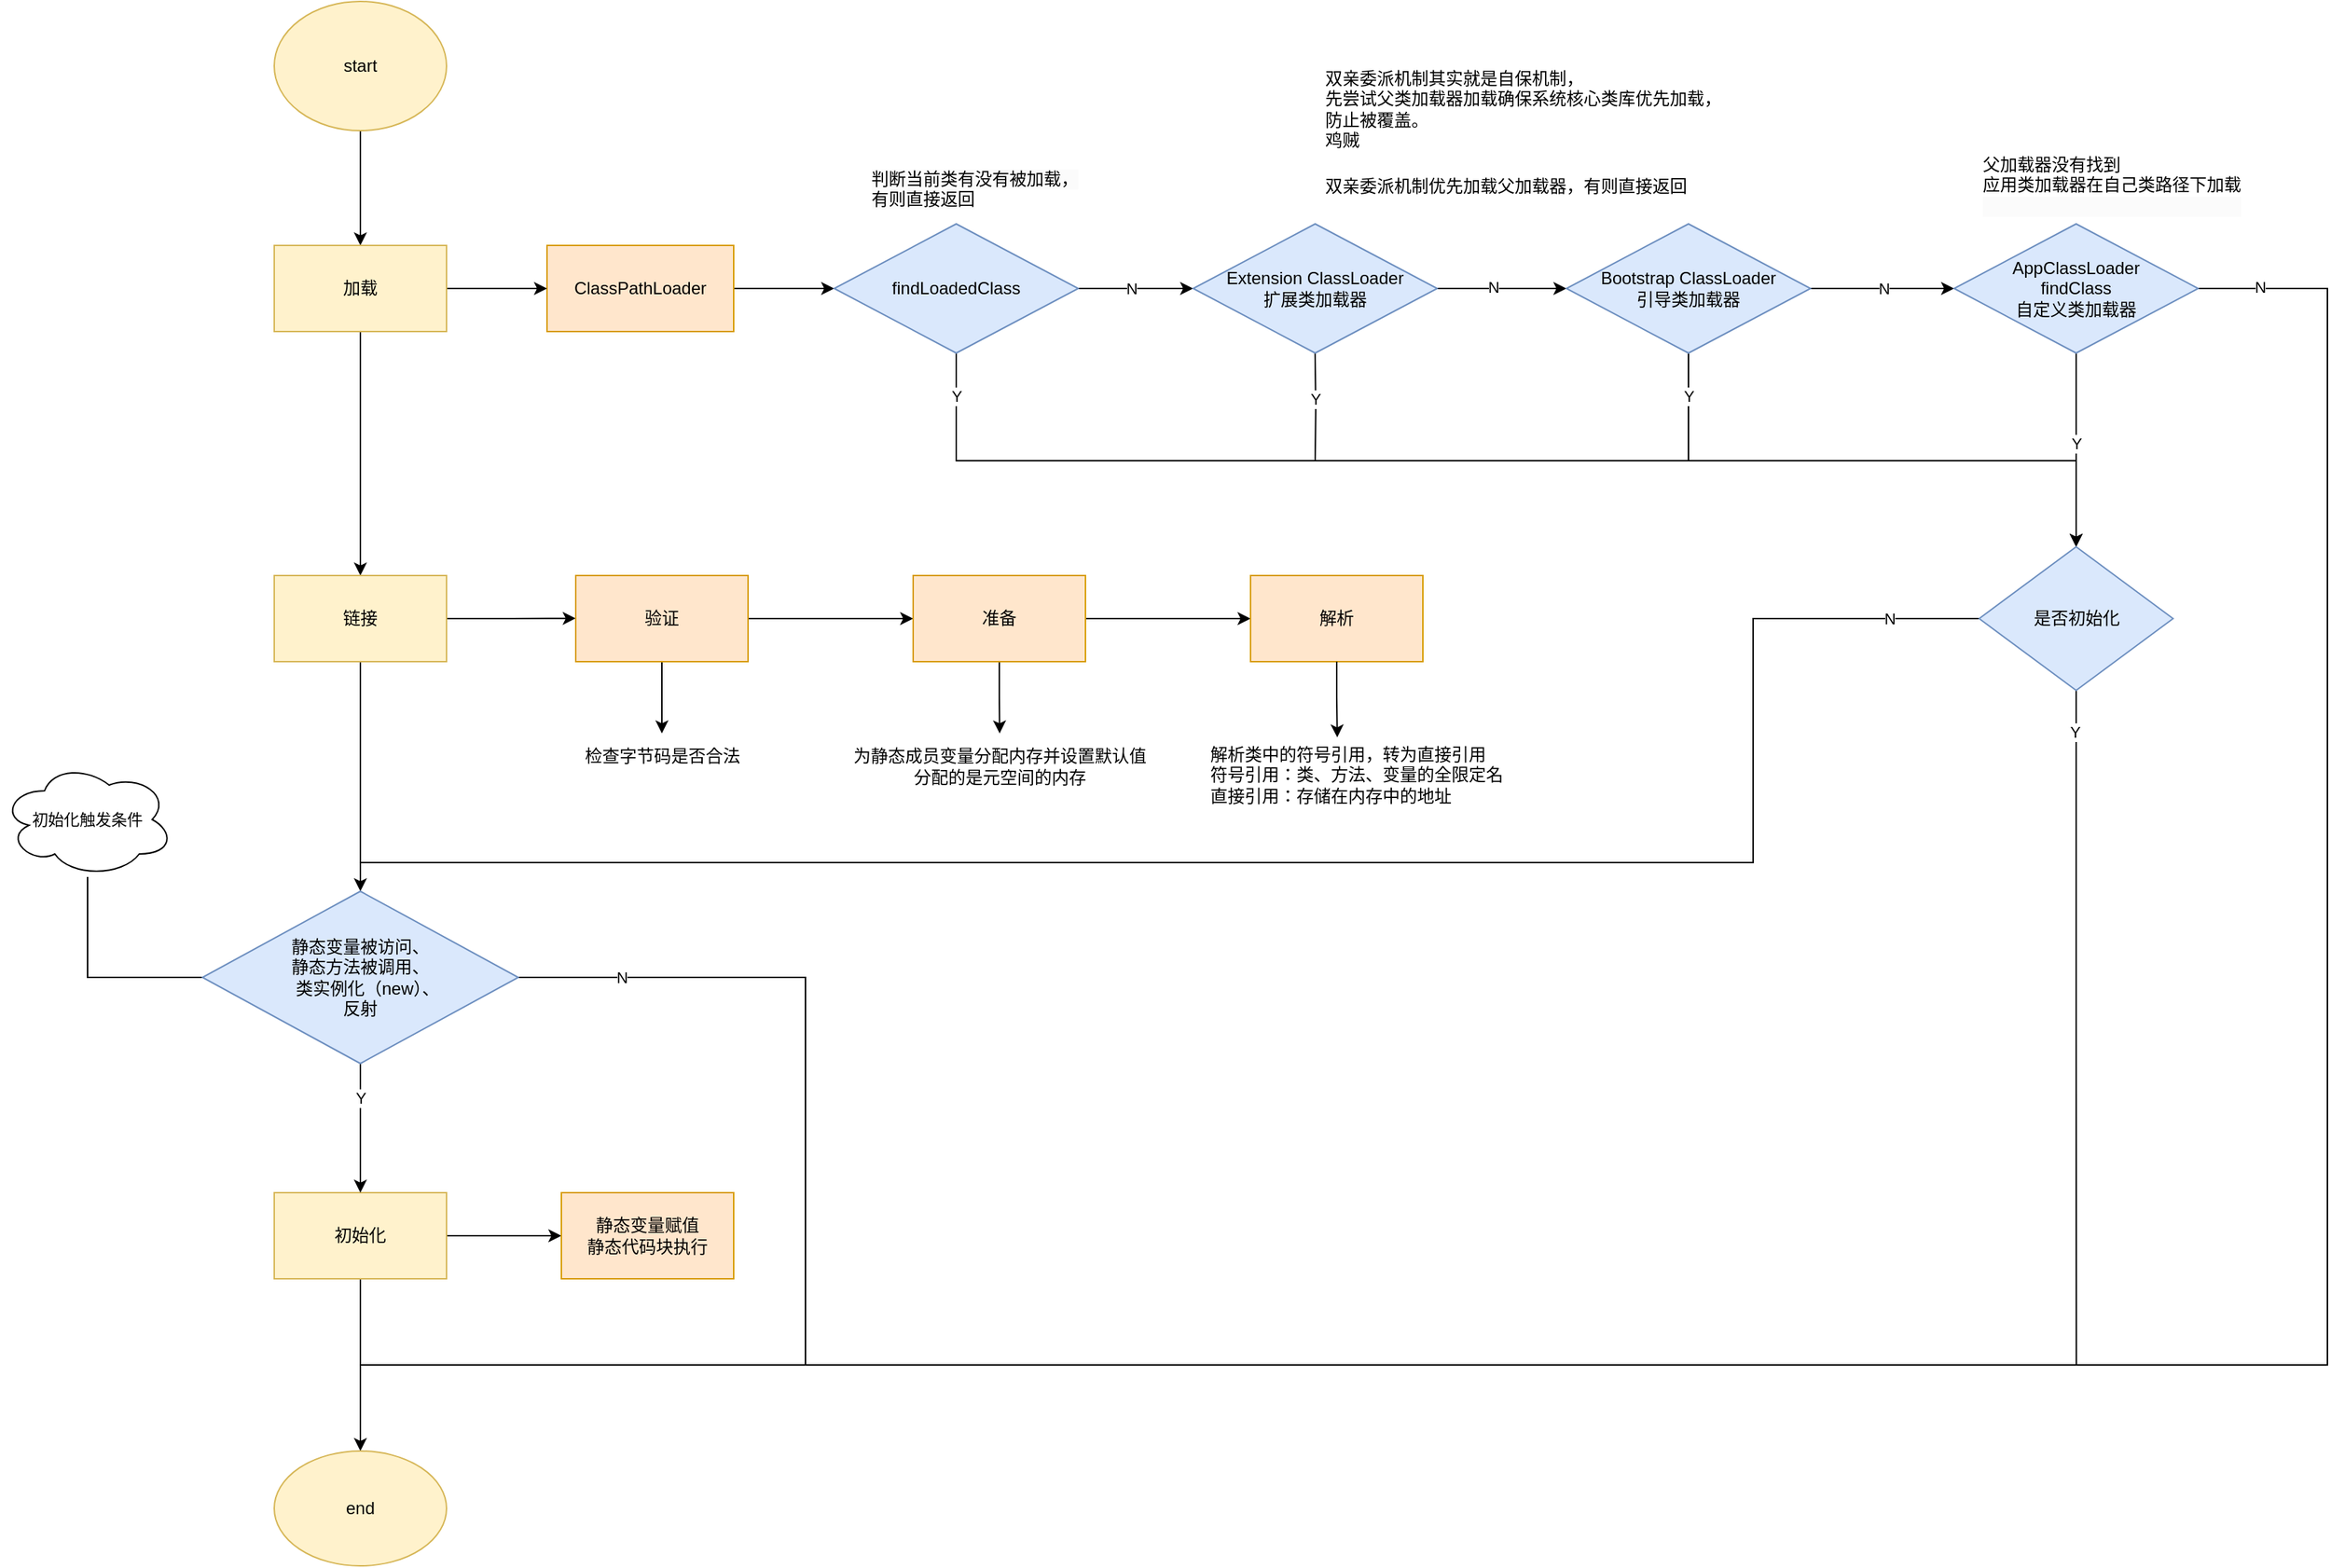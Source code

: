 <mxfile version="24.8.6">
  <diagram name="第 1 页" id="nz_lD5bH0a3m_Coh5EJj">
    <mxGraphModel dx="3055" dy="1382" grid="1" gridSize="10" guides="1" tooltips="1" connect="1" arrows="1" fold="1" page="1" pageScale="1" pageWidth="827" pageHeight="1169" math="0" shadow="0">
      <root>
        <mxCell id="0" />
        <mxCell id="1" parent="0" />
        <mxCell id="mTcCyP0DI4RUbfK708Mu-49" style="edgeStyle=orthogonalEdgeStyle;rounded=0;orthogonalLoop=1;jettySize=auto;html=1;exitX=1;exitY=0.5;exitDx=0;exitDy=0;entryX=0;entryY=0.5;entryDx=0;entryDy=0;" edge="1" parent="1" source="mTcCyP0DI4RUbfK708Mu-1" target="mTcCyP0DI4RUbfK708Mu-28">
          <mxGeometry relative="1" as="geometry" />
        </mxCell>
        <mxCell id="mTcCyP0DI4RUbfK708Mu-1" value="&lt;span style=&quot;text-align: left; text-wrap-mode: nowrap;&quot;&gt;ClassPathLoader&lt;/span&gt;" style="rounded=0;whiteSpace=wrap;html=1;fillColor=#ffe6cc;strokeColor=#d79b00;" vertex="1" parent="1">
          <mxGeometry x="60" y="490" width="130" height="60" as="geometry" />
        </mxCell>
        <mxCell id="mTcCyP0DI4RUbfK708Mu-60" style="edgeStyle=orthogonalEdgeStyle;rounded=0;orthogonalLoop=1;jettySize=auto;html=1;exitX=0.5;exitY=1;exitDx=0;exitDy=0;entryX=0.5;entryY=0;entryDx=0;entryDy=0;" edge="1" parent="1" source="mTcCyP0DI4RUbfK708Mu-23" target="mTcCyP0DI4RUbfK708Mu-24">
          <mxGeometry relative="1" as="geometry" />
        </mxCell>
        <mxCell id="mTcCyP0DI4RUbfK708Mu-23" value="start" style="ellipse;whiteSpace=wrap;html=1;fillColor=#fff2cc;strokeColor=#d6b656;" vertex="1" parent="1">
          <mxGeometry x="-130" y="320" width="120" height="90" as="geometry" />
        </mxCell>
        <mxCell id="mTcCyP0DI4RUbfK708Mu-48" style="edgeStyle=orthogonalEdgeStyle;rounded=0;orthogonalLoop=1;jettySize=auto;html=1;exitX=1;exitY=0.5;exitDx=0;exitDy=0;entryX=0;entryY=0.5;entryDx=0;entryDy=0;" edge="1" parent="1" source="mTcCyP0DI4RUbfK708Mu-24" target="mTcCyP0DI4RUbfK708Mu-1">
          <mxGeometry relative="1" as="geometry" />
        </mxCell>
        <mxCell id="mTcCyP0DI4RUbfK708Mu-57" style="edgeStyle=orthogonalEdgeStyle;rounded=0;orthogonalLoop=1;jettySize=auto;html=1;exitX=0.5;exitY=1;exitDx=0;exitDy=0;entryX=0.5;entryY=0;entryDx=0;entryDy=0;" edge="1" parent="1" source="mTcCyP0DI4RUbfK708Mu-24" target="mTcCyP0DI4RUbfK708Mu-25">
          <mxGeometry relative="1" as="geometry" />
        </mxCell>
        <mxCell id="mTcCyP0DI4RUbfK708Mu-24" value="加载" style="rounded=0;whiteSpace=wrap;html=1;fillColor=#fff2cc;strokeColor=#d6b656;" vertex="1" parent="1">
          <mxGeometry x="-130" y="490" width="120" height="60" as="geometry" />
        </mxCell>
        <mxCell id="mTcCyP0DI4RUbfK708Mu-66" style="edgeStyle=orthogonalEdgeStyle;rounded=0;orthogonalLoop=1;jettySize=auto;html=1;exitX=1;exitY=0.5;exitDx=0;exitDy=0;" edge="1" parent="1" source="mTcCyP0DI4RUbfK708Mu-25">
          <mxGeometry relative="1" as="geometry">
            <mxPoint x="80" y="749.842" as="targetPoint" />
          </mxGeometry>
        </mxCell>
        <mxCell id="mTcCyP0DI4RUbfK708Mu-84" style="edgeStyle=orthogonalEdgeStyle;rounded=0;orthogonalLoop=1;jettySize=auto;html=1;exitX=0.5;exitY=1;exitDx=0;exitDy=0;entryX=0.5;entryY=0;entryDx=0;entryDy=0;" edge="1" parent="1" source="mTcCyP0DI4RUbfK708Mu-25" target="mTcCyP0DI4RUbfK708Mu-82">
          <mxGeometry relative="1" as="geometry" />
        </mxCell>
        <mxCell id="mTcCyP0DI4RUbfK708Mu-25" value="链接" style="rounded=0;whiteSpace=wrap;html=1;fillColor=#fff2cc;strokeColor=#d6b656;" vertex="1" parent="1">
          <mxGeometry x="-130" y="720" width="120" height="60" as="geometry" />
        </mxCell>
        <mxCell id="mTcCyP0DI4RUbfK708Mu-34" style="edgeStyle=orthogonalEdgeStyle;rounded=0;orthogonalLoop=1;jettySize=auto;html=1;exitX=0.5;exitY=1;exitDx=0;exitDy=0;entryX=0.5;entryY=0;entryDx=0;entryDy=0;strokeColor=default;" edge="1" parent="1" source="mTcCyP0DI4RUbfK708Mu-26" target="mTcCyP0DI4RUbfK708Mu-33">
          <mxGeometry relative="1" as="geometry" />
        </mxCell>
        <mxCell id="mTcCyP0DI4RUbfK708Mu-96" value="" style="edgeStyle=orthogonalEdgeStyle;rounded=0;orthogonalLoop=1;jettySize=auto;html=1;" edge="1" parent="1" source="mTcCyP0DI4RUbfK708Mu-26" target="mTcCyP0DI4RUbfK708Mu-95">
          <mxGeometry relative="1" as="geometry" />
        </mxCell>
        <mxCell id="mTcCyP0DI4RUbfK708Mu-26" value="初始化" style="rounded=0;whiteSpace=wrap;html=1;fillColor=#fff2cc;strokeColor=#d6b656;" vertex="1" parent="1">
          <mxGeometry x="-130" y="1150" width="120" height="60" as="geometry" />
        </mxCell>
        <mxCell id="mTcCyP0DI4RUbfK708Mu-31" style="edgeStyle=orthogonalEdgeStyle;rounded=0;orthogonalLoop=1;jettySize=auto;html=1;exitX=1;exitY=0.5;exitDx=0;exitDy=0;" edge="1" parent="1" source="mTcCyP0DI4RUbfK708Mu-28">
          <mxGeometry relative="1" as="geometry">
            <mxPoint x="510" y="520" as="targetPoint" />
          </mxGeometry>
        </mxCell>
        <mxCell id="mTcCyP0DI4RUbfK708Mu-32" value="N" style="edgeLabel;html=1;align=center;verticalAlign=middle;resizable=0;points=[];" vertex="1" connectable="0" parent="mTcCyP0DI4RUbfK708Mu-31">
          <mxGeometry x="-0.086" relative="1" as="geometry">
            <mxPoint as="offset" />
          </mxGeometry>
        </mxCell>
        <mxCell id="mTcCyP0DI4RUbfK708Mu-78" style="edgeStyle=orthogonalEdgeStyle;rounded=0;orthogonalLoop=1;jettySize=auto;html=1;exitX=0.5;exitY=1;exitDx=0;exitDy=0;" edge="1" parent="1" source="mTcCyP0DI4RUbfK708Mu-28" target="mTcCyP0DI4RUbfK708Mu-102">
          <mxGeometry relative="1" as="geometry">
            <mxPoint x="345.263" y="600" as="targetPoint" />
            <Array as="points">
              <mxPoint x="345" y="640" />
              <mxPoint x="1125" y="640" />
            </Array>
          </mxGeometry>
        </mxCell>
        <mxCell id="mTcCyP0DI4RUbfK708Mu-109" value="Y" style="edgeLabel;html=1;align=center;verticalAlign=middle;resizable=0;points=[];" vertex="1" connectable="0" parent="mTcCyP0DI4RUbfK708Mu-78">
          <mxGeometry x="-0.972" relative="1" as="geometry">
            <mxPoint y="17" as="offset" />
          </mxGeometry>
        </mxCell>
        <mxCell id="mTcCyP0DI4RUbfK708Mu-28" value="findLoadedClass" style="rhombus;whiteSpace=wrap;html=1;fillColor=#dae8fc;strokeColor=#6c8ebf;" vertex="1" parent="1">
          <mxGeometry x="260" y="475" width="170" height="90" as="geometry" />
        </mxCell>
        <mxCell id="mTcCyP0DI4RUbfK708Mu-33" value="end" style="ellipse;whiteSpace=wrap;html=1;fillColor=#fff2cc;strokeColor=#d6b656;" vertex="1" parent="1">
          <mxGeometry x="-130" y="1330" width="120" height="80" as="geometry" />
        </mxCell>
        <mxCell id="mTcCyP0DI4RUbfK708Mu-40" style="edgeStyle=orthogonalEdgeStyle;rounded=0;orthogonalLoop=1;jettySize=auto;html=1;exitX=1;exitY=0.5;exitDx=0;exitDy=0;" edge="1" parent="1" source="mTcCyP0DI4RUbfK708Mu-39">
          <mxGeometry relative="1" as="geometry">
            <mxPoint x="770" y="520" as="targetPoint" />
          </mxGeometry>
        </mxCell>
        <mxCell id="mTcCyP0DI4RUbfK708Mu-42" value="N" style="edgeLabel;html=1;align=center;verticalAlign=middle;resizable=0;points=[];" vertex="1" connectable="0" parent="mTcCyP0DI4RUbfK708Mu-40">
          <mxGeometry x="-0.141" y="1" relative="1" as="geometry">
            <mxPoint as="offset" />
          </mxGeometry>
        </mxCell>
        <mxCell id="mTcCyP0DI4RUbfK708Mu-110" style="edgeStyle=orthogonalEdgeStyle;rounded=0;orthogonalLoop=1;jettySize=auto;html=1;exitX=0.5;exitY=1;exitDx=0;exitDy=0;endArrow=none;endFill=0;jumpSize=12;" edge="1" parent="1">
          <mxGeometry relative="1" as="geometry">
            <mxPoint x="595" y="640" as="targetPoint" />
            <mxPoint x="594.94" y="565" as="sourcePoint" />
          </mxGeometry>
        </mxCell>
        <mxCell id="mTcCyP0DI4RUbfK708Mu-112" value="Y" style="edgeLabel;html=1;align=center;verticalAlign=middle;resizable=0;points=[];" vertex="1" connectable="0" parent="mTcCyP0DI4RUbfK708Mu-110">
          <mxGeometry x="-0.15" y="-1" relative="1" as="geometry">
            <mxPoint as="offset" />
          </mxGeometry>
        </mxCell>
        <mxCell id="mTcCyP0DI4RUbfK708Mu-39" value="Extension ClassLoader&lt;div&gt;扩展类加载器&lt;/div&gt;" style="rhombus;whiteSpace=wrap;html=1;fillColor=#dae8fc;strokeColor=#6c8ebf;" vertex="1" parent="1">
          <mxGeometry x="510" y="475" width="170" height="90" as="geometry" />
        </mxCell>
        <mxCell id="mTcCyP0DI4RUbfK708Mu-46" style="edgeStyle=orthogonalEdgeStyle;rounded=0;orthogonalLoop=1;jettySize=auto;html=1;exitX=1;exitY=0.5;exitDx=0;exitDy=0;endArrow=classic;endFill=1;" edge="1" parent="1" source="mTcCyP0DI4RUbfK708Mu-44">
          <mxGeometry relative="1" as="geometry">
            <mxPoint x="1040" y="520" as="targetPoint" />
          </mxGeometry>
        </mxCell>
        <mxCell id="mTcCyP0DI4RUbfK708Mu-47" value="N" style="edgeLabel;html=1;align=center;verticalAlign=middle;resizable=0;points=[];" vertex="1" connectable="0" parent="mTcCyP0DI4RUbfK708Mu-46">
          <mxGeometry x="-0.005" y="1" relative="1" as="geometry">
            <mxPoint as="offset" />
          </mxGeometry>
        </mxCell>
        <mxCell id="mTcCyP0DI4RUbfK708Mu-111" style="edgeStyle=orthogonalEdgeStyle;rounded=0;orthogonalLoop=1;jettySize=auto;html=1;exitX=0.5;exitY=1;exitDx=0;exitDy=0;endArrow=none;endFill=0;" edge="1" parent="1" source="mTcCyP0DI4RUbfK708Mu-44">
          <mxGeometry relative="1" as="geometry">
            <mxPoint x="855" y="640" as="targetPoint" />
          </mxGeometry>
        </mxCell>
        <mxCell id="mTcCyP0DI4RUbfK708Mu-113" value="Y" style="edgeLabel;html=1;align=center;verticalAlign=middle;resizable=0;points=[];" vertex="1" connectable="0" parent="mTcCyP0DI4RUbfK708Mu-111">
          <mxGeometry x="-0.253" relative="1" as="geometry">
            <mxPoint y="2" as="offset" />
          </mxGeometry>
        </mxCell>
        <mxCell id="mTcCyP0DI4RUbfK708Mu-44" value="Bootstrap ClassLoader&lt;div&gt;引导类加载器&lt;/div&gt;" style="rhombus;whiteSpace=wrap;html=1;fillColor=#dae8fc;strokeColor=#6c8ebf;" vertex="1" parent="1">
          <mxGeometry x="770" y="475" width="170" height="90" as="geometry" />
        </mxCell>
        <mxCell id="mTcCyP0DI4RUbfK708Mu-98" style="edgeStyle=orthogonalEdgeStyle;rounded=0;orthogonalLoop=1;jettySize=auto;html=1;exitX=1;exitY=0.5;exitDx=0;exitDy=0;endArrow=none;endFill=0;" edge="1" parent="1" source="mTcCyP0DI4RUbfK708Mu-56">
          <mxGeometry relative="1" as="geometry">
            <mxPoint x="240" y="1270" as="targetPoint" />
            <Array as="points">
              <mxPoint x="1300" y="520" />
              <mxPoint x="1300" y="1270" />
            </Array>
          </mxGeometry>
        </mxCell>
        <mxCell id="mTcCyP0DI4RUbfK708Mu-99" value="N" style="edgeLabel;html=1;align=center;verticalAlign=middle;resizable=0;points=[];" vertex="1" connectable="0" parent="mTcCyP0DI4RUbfK708Mu-98">
          <mxGeometry x="-0.955" y="1" relative="1" as="geometry">
            <mxPoint as="offset" />
          </mxGeometry>
        </mxCell>
        <mxCell id="mTcCyP0DI4RUbfK708Mu-103" style="edgeStyle=orthogonalEdgeStyle;rounded=0;orthogonalLoop=1;jettySize=auto;html=1;exitX=0.5;exitY=1;exitDx=0;exitDy=0;entryX=0.5;entryY=0;entryDx=0;entryDy=0;" edge="1" parent="1" source="mTcCyP0DI4RUbfK708Mu-56" target="mTcCyP0DI4RUbfK708Mu-102">
          <mxGeometry relative="1" as="geometry" />
        </mxCell>
        <mxCell id="mTcCyP0DI4RUbfK708Mu-104" value="Y" style="edgeLabel;html=1;align=center;verticalAlign=middle;resizable=0;points=[];" vertex="1" connectable="0" parent="mTcCyP0DI4RUbfK708Mu-103">
          <mxGeometry x="-0.079" y="1" relative="1" as="geometry">
            <mxPoint x="-1" y="1" as="offset" />
          </mxGeometry>
        </mxCell>
        <mxCell id="mTcCyP0DI4RUbfK708Mu-56" value="&lt;div&gt;AppClassLoader&lt;/div&gt;findClass&lt;div&gt;自定义类加载器&lt;/div&gt;" style="rhombus;whiteSpace=wrap;html=1;fillColor=#dae8fc;strokeColor=#6c8ebf;" vertex="1" parent="1">
          <mxGeometry x="1040" y="475" width="170" height="90" as="geometry" />
        </mxCell>
        <mxCell id="mTcCyP0DI4RUbfK708Mu-68" style="edgeStyle=orthogonalEdgeStyle;rounded=0;orthogonalLoop=1;jettySize=auto;html=1;exitX=1;exitY=0.5;exitDx=0;exitDy=0;entryX=0;entryY=0.5;entryDx=0;entryDy=0;" edge="1" parent="1" source="mTcCyP0DI4RUbfK708Mu-67" target="mTcCyP0DI4RUbfK708Mu-69">
          <mxGeometry relative="1" as="geometry">
            <mxPoint x="280" y="749.842" as="targetPoint" />
          </mxGeometry>
        </mxCell>
        <mxCell id="mTcCyP0DI4RUbfK708Mu-72" style="edgeStyle=orthogonalEdgeStyle;rounded=0;orthogonalLoop=1;jettySize=auto;html=1;exitX=0.5;exitY=1;exitDx=0;exitDy=0;" edge="1" parent="1" source="mTcCyP0DI4RUbfK708Mu-67">
          <mxGeometry relative="1" as="geometry">
            <mxPoint x="140" y="830" as="targetPoint" />
          </mxGeometry>
        </mxCell>
        <mxCell id="mTcCyP0DI4RUbfK708Mu-67" value="验证" style="rounded=0;whiteSpace=wrap;html=1;fillColor=#ffe6cc;strokeColor=#d79b00;" vertex="1" parent="1">
          <mxGeometry x="80" y="720" width="120" height="60" as="geometry" />
        </mxCell>
        <mxCell id="mTcCyP0DI4RUbfK708Mu-70" style="edgeStyle=orthogonalEdgeStyle;rounded=0;orthogonalLoop=1;jettySize=auto;html=1;exitX=1;exitY=0.5;exitDx=0;exitDy=0;entryX=0;entryY=0.5;entryDx=0;entryDy=0;" edge="1" parent="1" source="mTcCyP0DI4RUbfK708Mu-69" target="mTcCyP0DI4RUbfK708Mu-71">
          <mxGeometry relative="1" as="geometry">
            <mxPoint x="520" y="749.842" as="targetPoint" />
          </mxGeometry>
        </mxCell>
        <mxCell id="mTcCyP0DI4RUbfK708Mu-74" style="edgeStyle=orthogonalEdgeStyle;rounded=0;orthogonalLoop=1;jettySize=auto;html=1;exitX=0.5;exitY=1;exitDx=0;exitDy=0;" edge="1" parent="1" source="mTcCyP0DI4RUbfK708Mu-69">
          <mxGeometry relative="1" as="geometry">
            <mxPoint x="375.263" y="830" as="targetPoint" />
          </mxGeometry>
        </mxCell>
        <mxCell id="mTcCyP0DI4RUbfK708Mu-69" value="准备" style="rounded=0;whiteSpace=wrap;html=1;fillColor=#ffe6cc;strokeColor=#d79b00;" vertex="1" parent="1">
          <mxGeometry x="315" y="720" width="120" height="60" as="geometry" />
        </mxCell>
        <mxCell id="mTcCyP0DI4RUbfK708Mu-71" value="解析" style="rounded=0;whiteSpace=wrap;html=1;fillColor=#ffe6cc;strokeColor=#d79b00;" vertex="1" parent="1">
          <mxGeometry x="550" y="720" width="120" height="60" as="geometry" />
        </mxCell>
        <mxCell id="mTcCyP0DI4RUbfK708Mu-73" value="检查字节码是否合法" style="text;html=1;align=center;verticalAlign=middle;resizable=0;points=[];autosize=1;strokeColor=none;fillColor=none;" vertex="1" parent="1">
          <mxGeometry x="75" y="831" width="130" height="30" as="geometry" />
        </mxCell>
        <mxCell id="mTcCyP0DI4RUbfK708Mu-75" value="为静态成员变量分配内存并设置默认值&lt;div&gt;分配的是元空间的内存&lt;/div&gt;" style="text;html=1;align=center;verticalAlign=middle;resizable=0;points=[];autosize=1;strokeColor=none;fillColor=none;" vertex="1" parent="1">
          <mxGeometry x="260" y="833" width="230" height="40" as="geometry" />
        </mxCell>
        <mxCell id="mTcCyP0DI4RUbfK708Mu-77" value="解析类中的符号引用，转为直接引用&lt;div&gt;符号引用：类、方法、变量的全限定名&lt;/div&gt;&lt;div&gt;直接引用：存储在内存中的地址&lt;/div&gt;" style="text;html=1;align=left;verticalAlign=middle;resizable=0;points=[];autosize=1;strokeColor=none;fillColor=none;" vertex="1" parent="1">
          <mxGeometry x="520" y="829" width="230" height="60" as="geometry" />
        </mxCell>
        <mxCell id="mTcCyP0DI4RUbfK708Mu-86" style="edgeStyle=orthogonalEdgeStyle;rounded=0;orthogonalLoop=1;jettySize=auto;html=1;exitX=0.5;exitY=1;exitDx=0;exitDy=0;entryX=0.5;entryY=0;entryDx=0;entryDy=0;" edge="1" parent="1" source="mTcCyP0DI4RUbfK708Mu-82" target="mTcCyP0DI4RUbfK708Mu-26">
          <mxGeometry relative="1" as="geometry" />
        </mxCell>
        <mxCell id="mTcCyP0DI4RUbfK708Mu-89" value="Y" style="edgeLabel;html=1;align=center;verticalAlign=middle;resizable=0;points=[];" vertex="1" connectable="0" parent="mTcCyP0DI4RUbfK708Mu-86">
          <mxGeometry x="-0.471" y="-1" relative="1" as="geometry">
            <mxPoint x="1" as="offset" />
          </mxGeometry>
        </mxCell>
        <mxCell id="mTcCyP0DI4RUbfK708Mu-88" style="edgeStyle=orthogonalEdgeStyle;rounded=0;orthogonalLoop=1;jettySize=auto;html=1;exitX=0;exitY=0.5;exitDx=0;exitDy=0;endArrow=none;endFill=0;" edge="1" parent="1" source="mTcCyP0DI4RUbfK708Mu-82" target="mTcCyP0DI4RUbfK708Mu-87">
          <mxGeometry relative="1" as="geometry" />
        </mxCell>
        <mxCell id="mTcCyP0DI4RUbfK708Mu-93" style="edgeStyle=orthogonalEdgeStyle;rounded=0;orthogonalLoop=1;jettySize=auto;html=1;exitX=1;exitY=0.5;exitDx=0;exitDy=0;endArrow=none;endFill=0;" edge="1" parent="1" source="mTcCyP0DI4RUbfK708Mu-82">
          <mxGeometry relative="1" as="geometry">
            <mxPoint x="-70" y="1310" as="targetPoint" />
            <Array as="points">
              <mxPoint x="240" y="1000" />
              <mxPoint x="240" y="1270" />
              <mxPoint x="-70" y="1270" />
            </Array>
          </mxGeometry>
        </mxCell>
        <mxCell id="mTcCyP0DI4RUbfK708Mu-94" value="N" style="edgeLabel;html=1;align=center;verticalAlign=middle;resizable=0;points=[];" vertex="1" connectable="0" parent="mTcCyP0DI4RUbfK708Mu-93">
          <mxGeometry x="-0.826" y="-2" relative="1" as="geometry">
            <mxPoint y="-2" as="offset" />
          </mxGeometry>
        </mxCell>
        <mxCell id="mTcCyP0DI4RUbfK708Mu-82" value="静态变量被访问、&lt;div&gt;静态方法被调用、&lt;/div&gt;&lt;div&gt;&amp;nbsp; &amp;nbsp;类实例化（new）、&lt;/div&gt;&lt;div&gt;反射&lt;/div&gt;" style="rhombus;whiteSpace=wrap;html=1;fillColor=#dae8fc;strokeColor=#6c8ebf;align=center;" vertex="1" parent="1">
          <mxGeometry x="-180" y="940" width="220" height="120" as="geometry" />
        </mxCell>
        <mxCell id="mTcCyP0DI4RUbfK708Mu-87" value="&lt;span style=&quot;font-size: 11px; text-wrap-mode: nowrap; background-color: rgb(255, 255, 255);&quot;&gt;初始化触发条件&lt;/span&gt;" style="ellipse;shape=cloud;whiteSpace=wrap;html=1;" vertex="1" parent="1">
          <mxGeometry x="-320" y="850" width="120" height="80" as="geometry" />
        </mxCell>
        <mxCell id="mTcCyP0DI4RUbfK708Mu-90" style="edgeStyle=orthogonalEdgeStyle;rounded=0;orthogonalLoop=1;jettySize=auto;html=1;exitX=0.5;exitY=1;exitDx=0;exitDy=0;entryX=0.393;entryY=0.063;entryDx=0;entryDy=0;entryPerimeter=0;" edge="1" parent="1" source="mTcCyP0DI4RUbfK708Mu-71" target="mTcCyP0DI4RUbfK708Mu-77">
          <mxGeometry relative="1" as="geometry" />
        </mxCell>
        <mxCell id="mTcCyP0DI4RUbfK708Mu-95" value="静态变量赋值&lt;div&gt;静态代码块执行&lt;/div&gt;" style="whiteSpace=wrap;html=1;fillColor=#ffe6cc;strokeColor=#d79b00;rounded=0;" vertex="1" parent="1">
          <mxGeometry x="70" y="1150" width="120" height="60" as="geometry" />
        </mxCell>
        <mxCell id="mTcCyP0DI4RUbfK708Mu-105" style="edgeStyle=orthogonalEdgeStyle;rounded=0;orthogonalLoop=1;jettySize=auto;html=1;exitX=0.5;exitY=1;exitDx=0;exitDy=0;endArrow=none;endFill=0;" edge="1" parent="1" source="mTcCyP0DI4RUbfK708Mu-102">
          <mxGeometry relative="1" as="geometry">
            <mxPoint x="1125.154" y="1270" as="targetPoint" />
          </mxGeometry>
        </mxCell>
        <mxCell id="mTcCyP0DI4RUbfK708Mu-106" value="Y" style="edgeLabel;html=1;align=center;verticalAlign=middle;resizable=0;points=[];" vertex="1" connectable="0" parent="mTcCyP0DI4RUbfK708Mu-105">
          <mxGeometry x="-0.877" y="2" relative="1" as="geometry">
            <mxPoint x="-3" as="offset" />
          </mxGeometry>
        </mxCell>
        <mxCell id="mTcCyP0DI4RUbfK708Mu-107" style="edgeStyle=orthogonalEdgeStyle;rounded=0;orthogonalLoop=1;jettySize=auto;html=1;exitX=0;exitY=0.5;exitDx=0;exitDy=0;endArrow=none;endFill=0;" edge="1" parent="1" source="mTcCyP0DI4RUbfK708Mu-102">
          <mxGeometry relative="1" as="geometry">
            <mxPoint x="-70" y="870" as="targetPoint" />
            <Array as="points">
              <mxPoint x="900" y="750" />
              <mxPoint x="900" y="920" />
              <mxPoint x="-70" y="920" />
            </Array>
          </mxGeometry>
        </mxCell>
        <mxCell id="mTcCyP0DI4RUbfK708Mu-108" value="N" style="edgeLabel;html=1;align=center;verticalAlign=middle;resizable=0;points=[];" vertex="1" connectable="0" parent="mTcCyP0DI4RUbfK708Mu-107">
          <mxGeometry x="-0.906" relative="1" as="geometry">
            <mxPoint x="1" as="offset" />
          </mxGeometry>
        </mxCell>
        <mxCell id="mTcCyP0DI4RUbfK708Mu-102" value="是否初始化" style="rhombus;whiteSpace=wrap;html=1;fillColor=#dae8fc;strokeColor=#6c8ebf;" vertex="1" parent="1">
          <mxGeometry x="1057.5" y="700" width="135" height="100" as="geometry" />
        </mxCell>
        <mxCell id="mTcCyP0DI4RUbfK708Mu-114" value="&lt;span style=&quot;color: rgb(0, 0, 0); font-family: Helvetica; font-size: 12px; font-style: normal; font-variant-ligatures: normal; font-variant-caps: normal; font-weight: 400; letter-spacing: normal; orphans: 2; text-align: left; text-indent: 0px; text-transform: none; widows: 2; word-spacing: 0px; -webkit-text-stroke-width: 0px; white-space: nowrap; background-color: rgb(251, 251, 251); text-decoration-thickness: initial; text-decoration-style: initial; text-decoration-color: initial; display: inline !important; float: none;&quot;&gt;判断当前类有没有被加载，&lt;/span&gt;&lt;div&gt;&lt;span style=&quot;color: rgb(0, 0, 0); font-family: Helvetica; font-size: 12px; font-style: normal; font-variant-ligatures: normal; font-variant-caps: normal; font-weight: 400; letter-spacing: normal; orphans: 2; text-align: left; text-indent: 0px; text-transform: none; widows: 2; word-spacing: 0px; -webkit-text-stroke-width: 0px; white-space: nowrap; background-color: rgb(251, 251, 251); text-decoration-thickness: initial; text-decoration-style: initial; text-decoration-color: initial; display: inline !important; float: none;&quot;&gt;有则直接返回&lt;/span&gt;&lt;/div&gt;" style="text;whiteSpace=wrap;html=1;" vertex="1" parent="1">
          <mxGeometry x="284" y="430" width="130" height="40" as="geometry" />
        </mxCell>
        <mxCell id="mTcCyP0DI4RUbfK708Mu-115" value="&lt;span style=&quot;background-color: initial; text-wrap-mode: nowrap;&quot;&gt;双亲委派机制优先加载父加载器，有则直接返回&lt;/span&gt;&lt;div&gt;&lt;br/&gt;&lt;/div&gt;" style="text;whiteSpace=wrap;html=1;" vertex="1" parent="1">
          <mxGeometry x="600" y="435" width="330" height="80" as="geometry" />
        </mxCell>
        <mxCell id="mTcCyP0DI4RUbfK708Mu-116" value="&lt;span style=&quot;background-color: initial; text-wrap-mode: nowrap;&quot;&gt;父加载器没有找到&lt;/span&gt;&lt;div&gt;&lt;span style=&quot;background-color: initial; text-wrap-mode: nowrap;&quot;&gt;应用类加载器在自己类路径下加载&lt;/span&gt;&lt;br&gt;&lt;div style=&quot;forced-color-adjust: none; color: rgb(0, 0, 0); font-family: Helvetica; font-size: 12px; font-style: normal; font-variant-ligatures: normal; font-variant-caps: normal; font-weight: 400; letter-spacing: normal; orphans: 2; text-indent: 0px; text-transform: none; widows: 2; word-spacing: 0px; -webkit-text-stroke-width: 0px; white-space: nowrap; background-color: rgb(251, 251, 251); text-decoration-thickness: initial; text-decoration-style: initial; text-decoration-color: initial;&quot;&gt;&lt;br class=&quot;Apple-interchange-newline&quot;&gt;&lt;/div&gt;&lt;/div&gt;" style="text;whiteSpace=wrap;html=1;align=left;" vertex="1" parent="1">
          <mxGeometry x="1057.5" y="420" width="200" height="80" as="geometry" />
        </mxCell>
        <mxCell id="mTcCyP0DI4RUbfK708Mu-117" value="&lt;span style=&quot;background-color: initial;&quot;&gt;双亲委派机制其实就是自保机制，&lt;/span&gt;&lt;div&gt;&lt;span style=&quot;background-color: initial;&quot;&gt;先尝试父类加载器加载确保系统核心类库优先加载，&lt;/span&gt;&lt;/div&gt;&lt;div&gt;&lt;span style=&quot;background-color: initial;&quot;&gt;防止被覆盖。&lt;/span&gt;&lt;/div&gt;&lt;div&gt;&lt;span style=&quot;background-color: initial;&quot;&gt;鸡贼&lt;/span&gt;&lt;br&gt;&lt;div style=&quot;forced-color-adjust: none;&quot;&gt;&lt;br style=&quot;forced-color-adjust: none; color: rgb(0, 0, 0); font-family: Helvetica; font-size: 12px; font-style: normal; font-variant-ligatures: normal; font-variant-caps: normal; font-weight: 400; letter-spacing: normal; orphans: 2; text-align: left; text-indent: 0px; text-transform: none; widows: 2; word-spacing: 0px; -webkit-text-stroke-width: 0px; white-space: nowrap; background-color: rgb(251, 251, 251); text-decoration-thickness: initial; text-decoration-style: initial; text-decoration-color: initial;&quot;&gt;&lt;/div&gt;&lt;/div&gt;" style="text;whiteSpace=wrap;html=1;" vertex="1" parent="1">
          <mxGeometry x="600" y="360" width="280" height="90" as="geometry" />
        </mxCell>
      </root>
    </mxGraphModel>
  </diagram>
</mxfile>
